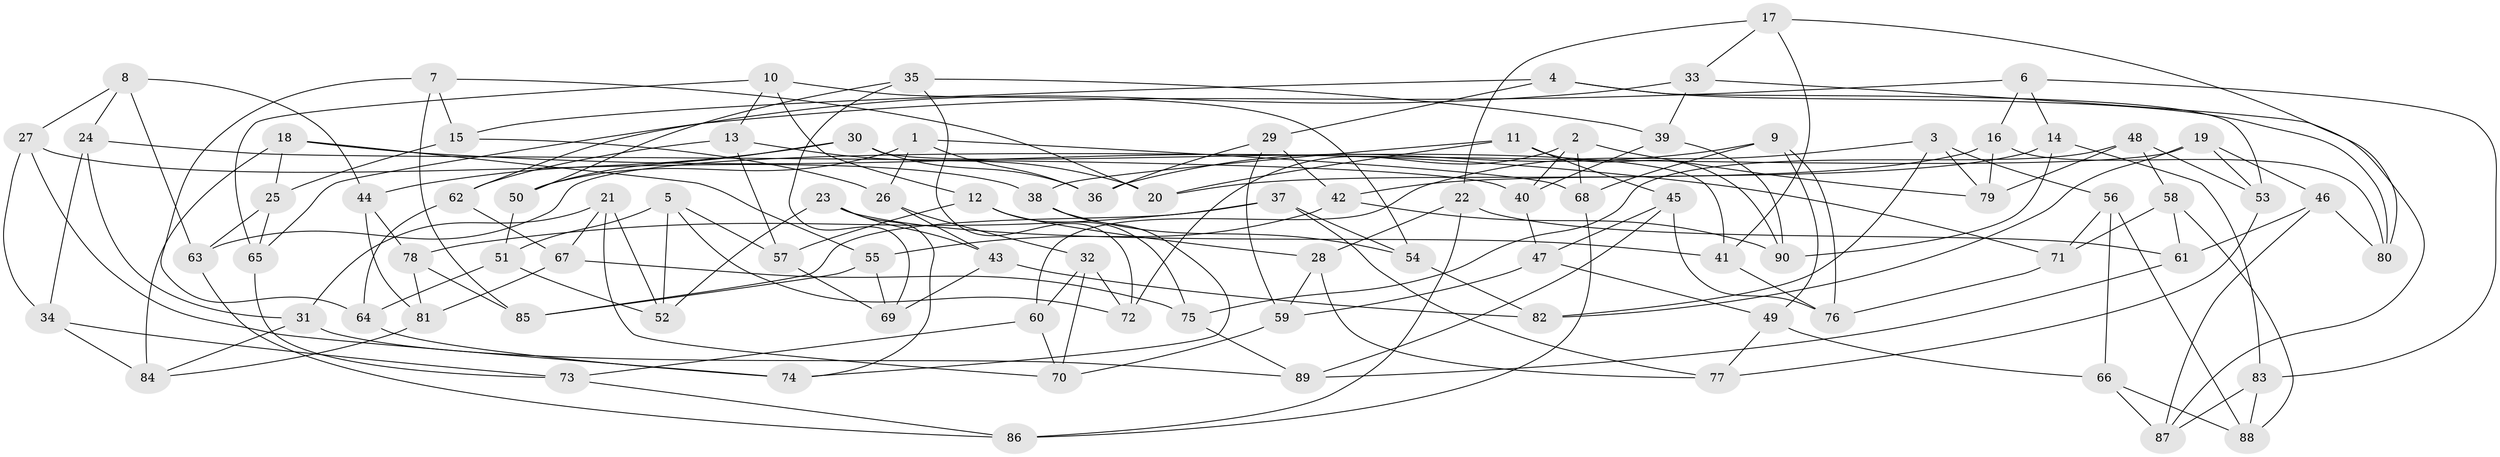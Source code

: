 // Generated by graph-tools (version 1.1) at 2025/38/03/09/25 02:38:09]
// undirected, 90 vertices, 180 edges
graph export_dot {
graph [start="1"]
  node [color=gray90,style=filled];
  1;
  2;
  3;
  4;
  5;
  6;
  7;
  8;
  9;
  10;
  11;
  12;
  13;
  14;
  15;
  16;
  17;
  18;
  19;
  20;
  21;
  22;
  23;
  24;
  25;
  26;
  27;
  28;
  29;
  30;
  31;
  32;
  33;
  34;
  35;
  36;
  37;
  38;
  39;
  40;
  41;
  42;
  43;
  44;
  45;
  46;
  47;
  48;
  49;
  50;
  51;
  52;
  53;
  54;
  55;
  56;
  57;
  58;
  59;
  60;
  61;
  62;
  63;
  64;
  65;
  66;
  67;
  68;
  69;
  70;
  71;
  72;
  73;
  74;
  75;
  76;
  77;
  78;
  79;
  80;
  81;
  82;
  83;
  84;
  85;
  86;
  87;
  88;
  89;
  90;
  1 -- 68;
  1 -- 50;
  1 -- 26;
  1 -- 36;
  2 -- 79;
  2 -- 68;
  2 -- 40;
  2 -- 72;
  3 -- 60;
  3 -- 79;
  3 -- 56;
  3 -- 82;
  4 -- 15;
  4 -- 80;
  4 -- 53;
  4 -- 29;
  5 -- 52;
  5 -- 72;
  5 -- 51;
  5 -- 57;
  6 -- 65;
  6 -- 14;
  6 -- 16;
  6 -- 83;
  7 -- 15;
  7 -- 85;
  7 -- 20;
  7 -- 64;
  8 -- 27;
  8 -- 24;
  8 -- 44;
  8 -- 63;
  9 -- 76;
  9 -- 49;
  9 -- 36;
  9 -- 68;
  10 -- 12;
  10 -- 65;
  10 -- 54;
  10 -- 13;
  11 -- 38;
  11 -- 45;
  11 -- 90;
  11 -- 20;
  12 -- 75;
  12 -- 57;
  12 -- 28;
  13 -- 62;
  13 -- 20;
  13 -- 57;
  14 -- 83;
  14 -- 90;
  14 -- 42;
  15 -- 26;
  15 -- 25;
  16 -- 80;
  16 -- 20;
  16 -- 79;
  17 -- 41;
  17 -- 22;
  17 -- 80;
  17 -- 33;
  18 -- 71;
  18 -- 55;
  18 -- 25;
  18 -- 84;
  19 -- 53;
  19 -- 82;
  19 -- 46;
  19 -- 63;
  21 -- 31;
  21 -- 52;
  21 -- 70;
  21 -- 67;
  22 -- 28;
  22 -- 86;
  22 -- 61;
  23 -- 41;
  23 -- 52;
  23 -- 43;
  23 -- 74;
  24 -- 34;
  24 -- 31;
  24 -- 40;
  25 -- 65;
  25 -- 63;
  26 -- 43;
  26 -- 32;
  27 -- 38;
  27 -- 74;
  27 -- 34;
  28 -- 59;
  28 -- 77;
  29 -- 42;
  29 -- 59;
  29 -- 36;
  30 -- 36;
  30 -- 41;
  30 -- 50;
  30 -- 44;
  31 -- 84;
  31 -- 89;
  32 -- 60;
  32 -- 70;
  32 -- 72;
  33 -- 39;
  33 -- 62;
  33 -- 87;
  34 -- 84;
  34 -- 73;
  35 -- 39;
  35 -- 72;
  35 -- 69;
  35 -- 50;
  37 -- 54;
  37 -- 78;
  37 -- 77;
  37 -- 85;
  38 -- 54;
  38 -- 74;
  39 -- 90;
  39 -- 40;
  40 -- 47;
  41 -- 76;
  42 -- 90;
  42 -- 55;
  43 -- 82;
  43 -- 69;
  44 -- 81;
  44 -- 78;
  45 -- 89;
  45 -- 47;
  45 -- 76;
  46 -- 61;
  46 -- 87;
  46 -- 80;
  47 -- 49;
  47 -- 59;
  48 -- 53;
  48 -- 58;
  48 -- 79;
  48 -- 75;
  49 -- 66;
  49 -- 77;
  50 -- 51;
  51 -- 52;
  51 -- 64;
  53 -- 77;
  54 -- 82;
  55 -- 69;
  55 -- 85;
  56 -- 66;
  56 -- 71;
  56 -- 88;
  57 -- 69;
  58 -- 71;
  58 -- 61;
  58 -- 88;
  59 -- 70;
  60 -- 70;
  60 -- 73;
  61 -- 89;
  62 -- 67;
  62 -- 64;
  63 -- 86;
  64 -- 74;
  65 -- 73;
  66 -- 88;
  66 -- 87;
  67 -- 81;
  67 -- 75;
  68 -- 86;
  71 -- 76;
  73 -- 86;
  75 -- 89;
  78 -- 81;
  78 -- 85;
  81 -- 84;
  83 -- 88;
  83 -- 87;
}
